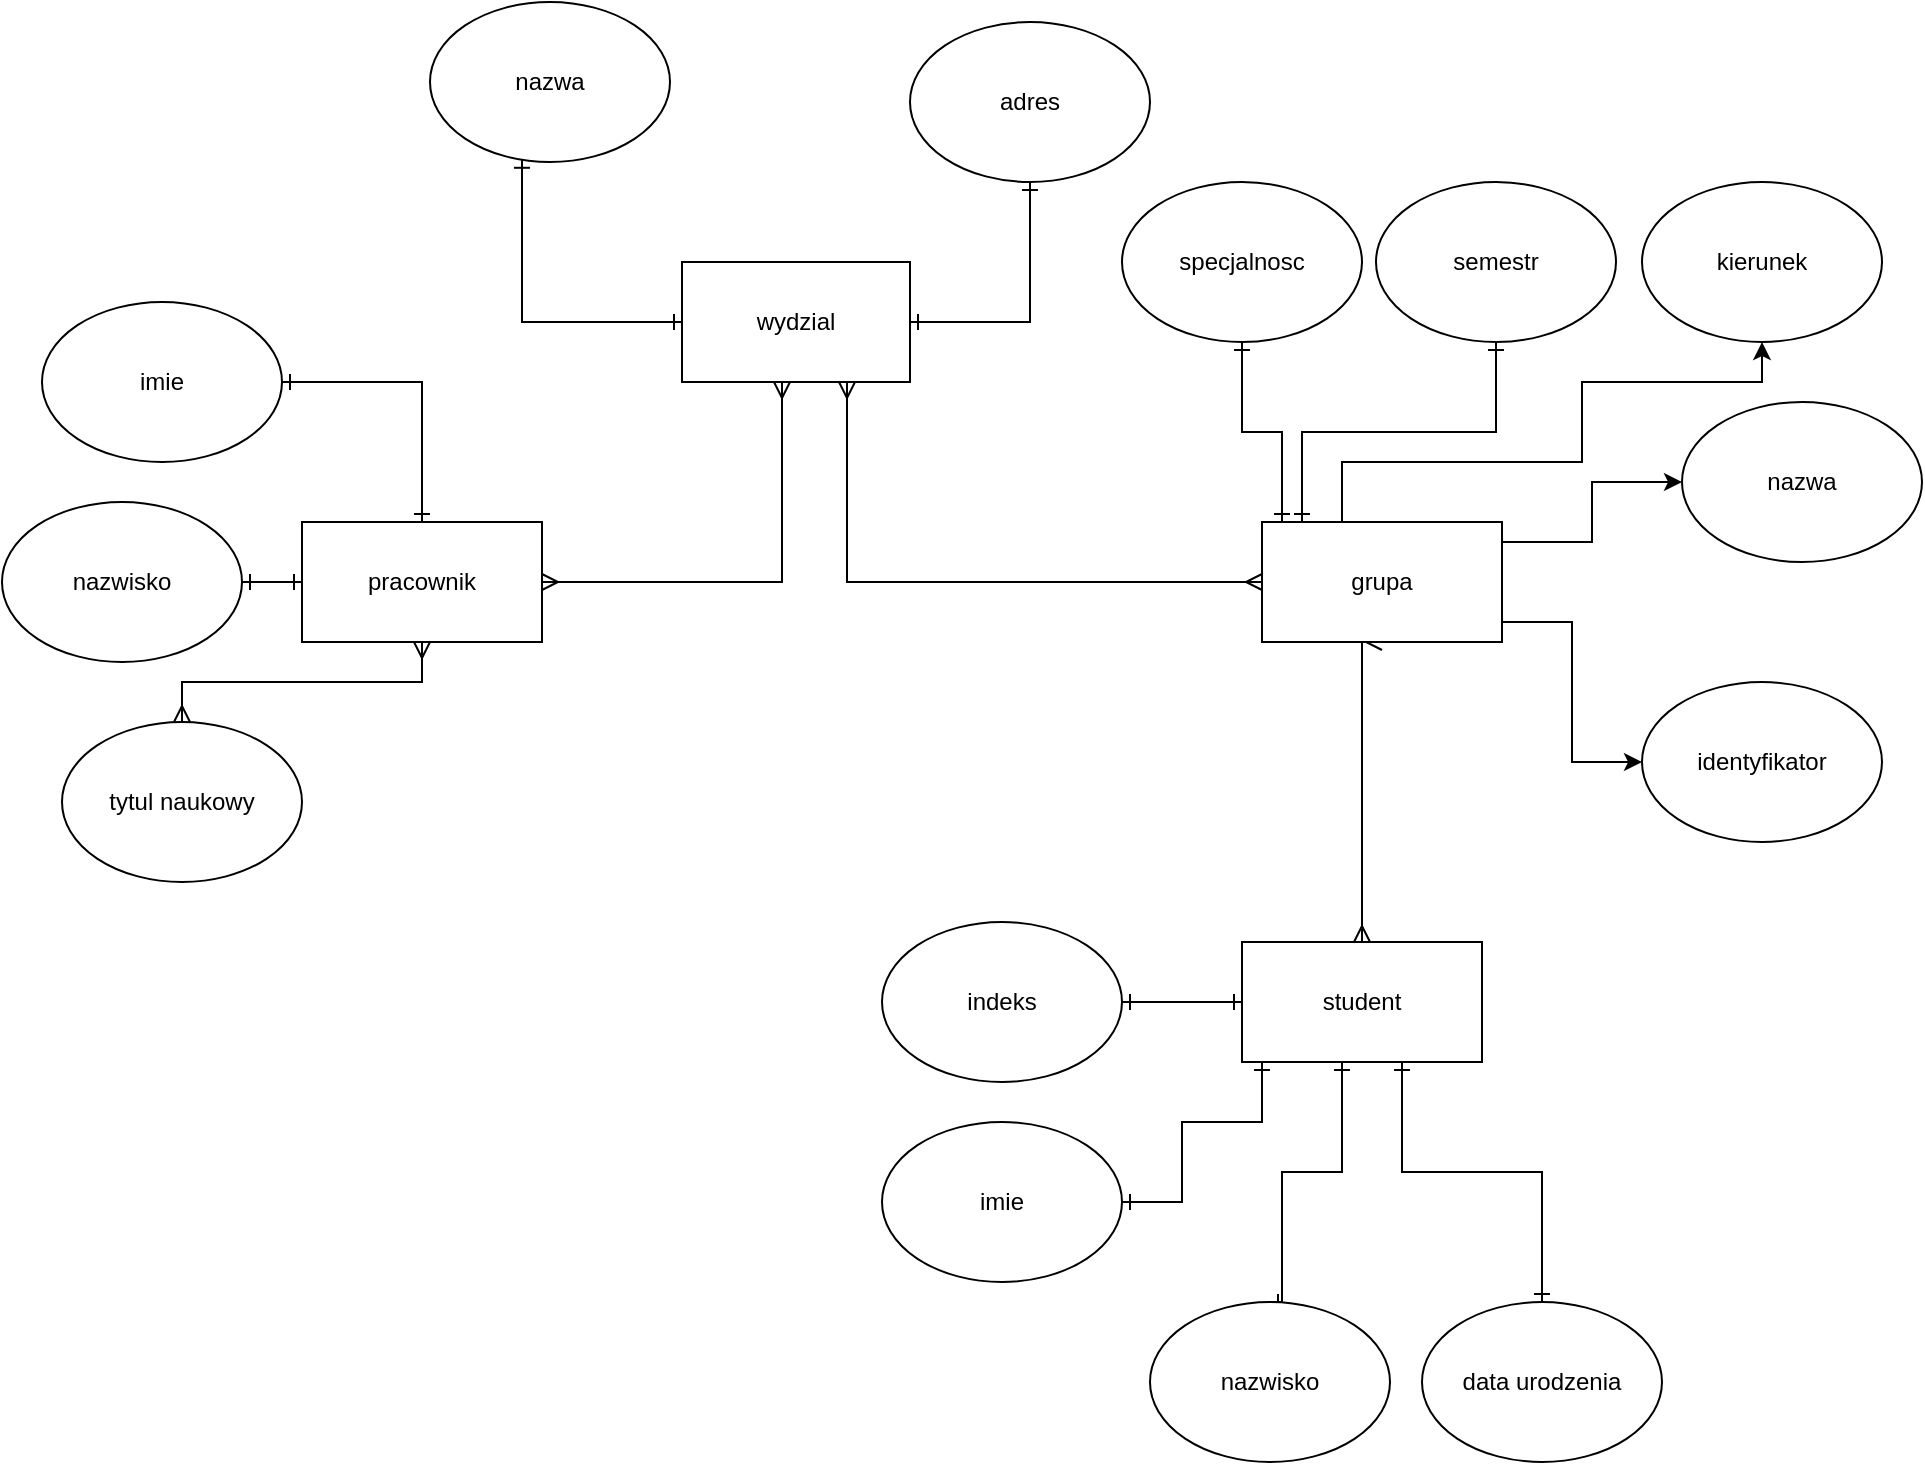 <mxfile version="22.0.4" type="device">
  <diagram name="Strona-1" id="CJGg0fWc6DchRFF4mzoJ">
    <mxGraphModel dx="1434" dy="758" grid="1" gridSize="10" guides="1" tooltips="1" connect="1" arrows="1" fold="1" page="1" pageScale="1" pageWidth="827" pageHeight="1169" math="0" shadow="0">
      <root>
        <mxCell id="0" />
        <mxCell id="1" parent="0" />
        <mxCell id="ETTQzNYsxQj3hr1kbfDq-1" value="pracownik" style="rounded=0;whiteSpace=wrap;html=1;" parent="1" vertex="1">
          <mxGeometry x="170" y="370" width="120" height="60" as="geometry" />
        </mxCell>
        <mxCell id="ETTQzNYsxQj3hr1kbfDq-14" style="edgeStyle=orthogonalEdgeStyle;rounded=0;orthogonalLoop=1;jettySize=auto;html=1;entryX=0.5;entryY=0;entryDx=0;entryDy=0;startArrow=ERone;startFill=0;endArrow=ERone;endFill=0;" parent="1" source="ETTQzNYsxQj3hr1kbfDq-2" target="ETTQzNYsxQj3hr1kbfDq-1" edge="1">
          <mxGeometry relative="1" as="geometry">
            <mxPoint x="230" y="360" as="targetPoint" />
          </mxGeometry>
        </mxCell>
        <mxCell id="ETTQzNYsxQj3hr1kbfDq-2" value="imie" style="ellipse;whiteSpace=wrap;html=1;" parent="1" vertex="1">
          <mxGeometry x="40" y="260" width="120" height="80" as="geometry" />
        </mxCell>
        <mxCell id="ETTQzNYsxQj3hr1kbfDq-6" style="edgeStyle=orthogonalEdgeStyle;rounded=0;orthogonalLoop=1;jettySize=auto;html=1;entryX=0;entryY=0.5;entryDx=0;entryDy=0;endArrow=ERone;endFill=0;startArrow=ERone;startFill=0;" parent="1" source="ETTQzNYsxQj3hr1kbfDq-3" target="ETTQzNYsxQj3hr1kbfDq-1" edge="1">
          <mxGeometry relative="1" as="geometry" />
        </mxCell>
        <mxCell id="ETTQzNYsxQj3hr1kbfDq-3" value="nazwisko" style="ellipse;whiteSpace=wrap;html=1;" parent="1" vertex="1">
          <mxGeometry x="20" y="360" width="120" height="80" as="geometry" />
        </mxCell>
        <mxCell id="ETTQzNYsxQj3hr1kbfDq-9" style="edgeStyle=orthogonalEdgeStyle;rounded=0;orthogonalLoop=1;jettySize=auto;html=1;exitX=0.5;exitY=0;exitDx=0;exitDy=0;startArrow=ERmany;startFill=0;endArrow=ERmany;endFill=0;" parent="1" source="ETTQzNYsxQj3hr1kbfDq-4" target="ETTQzNYsxQj3hr1kbfDq-1" edge="1">
          <mxGeometry relative="1" as="geometry" />
        </mxCell>
        <mxCell id="ETTQzNYsxQj3hr1kbfDq-4" value="tytul naukowy" style="ellipse;whiteSpace=wrap;html=1;" parent="1" vertex="1">
          <mxGeometry x="50" y="470" width="120" height="80" as="geometry" />
        </mxCell>
        <mxCell id="ETTQzNYsxQj3hr1kbfDq-33" style="edgeStyle=orthogonalEdgeStyle;rounded=0;orthogonalLoop=1;jettySize=auto;html=1;entryX=1;entryY=0.5;entryDx=0;entryDy=0;startArrow=ERmany;startFill=0;endArrow=ERmany;endFill=0;" parent="1" source="ETTQzNYsxQj3hr1kbfDq-17" target="ETTQzNYsxQj3hr1kbfDq-1" edge="1">
          <mxGeometry relative="1" as="geometry">
            <Array as="points">
              <mxPoint x="410" y="400" />
            </Array>
          </mxGeometry>
        </mxCell>
        <mxCell id="ETTQzNYsxQj3hr1kbfDq-17" value="wydzial" style="rounded=0;whiteSpace=wrap;html=1;" parent="1" vertex="1">
          <mxGeometry x="360" y="240" width="114" height="60" as="geometry" />
        </mxCell>
        <mxCell id="ETTQzNYsxQj3hr1kbfDq-27" style="edgeStyle=orthogonalEdgeStyle;rounded=0;orthogonalLoop=1;jettySize=auto;html=1;entryX=0;entryY=0.5;entryDx=0;entryDy=0;startArrow=ERone;startFill=0;endArrow=ERone;endFill=0;" parent="1" source="ETTQzNYsxQj3hr1kbfDq-18" target="ETTQzNYsxQj3hr1kbfDq-17" edge="1">
          <mxGeometry relative="1" as="geometry">
            <Array as="points">
              <mxPoint x="280" y="270" />
            </Array>
          </mxGeometry>
        </mxCell>
        <mxCell id="ETTQzNYsxQj3hr1kbfDq-18" value="nazwa" style="ellipse;whiteSpace=wrap;html=1;" parent="1" vertex="1">
          <mxGeometry x="234" y="110" width="120" height="80" as="geometry" />
        </mxCell>
        <mxCell id="ETTQzNYsxQj3hr1kbfDq-22" style="edgeStyle=orthogonalEdgeStyle;rounded=0;orthogonalLoop=1;jettySize=auto;html=1;entryX=1;entryY=0.5;entryDx=0;entryDy=0;endArrow=ERone;endFill=0;startArrow=ERone;startFill=0;" parent="1" source="ETTQzNYsxQj3hr1kbfDq-20" target="ETTQzNYsxQj3hr1kbfDq-17" edge="1">
          <mxGeometry relative="1" as="geometry" />
        </mxCell>
        <mxCell id="ETTQzNYsxQj3hr1kbfDq-20" value="adres" style="ellipse;whiteSpace=wrap;html=1;" parent="1" vertex="1">
          <mxGeometry x="474" y="120" width="120" height="80" as="geometry" />
        </mxCell>
        <mxCell id="ETTQzNYsxQj3hr1kbfDq-31" style="edgeStyle=orthogonalEdgeStyle;rounded=0;orthogonalLoop=1;jettySize=auto;html=1;entryX=0.5;entryY=1;entryDx=0;entryDy=0;startArrow=ERmany;startFill=0;endArrow=ERmany;endFill=0;" parent="1" source="ETTQzNYsxQj3hr1kbfDq-29" target="ETTQzNYsxQj3hr1kbfDq-30" edge="1">
          <mxGeometry relative="1" as="geometry">
            <mxPoint x="690" y="460" as="targetPoint" />
            <Array as="points">
              <mxPoint x="700" y="430" />
            </Array>
          </mxGeometry>
        </mxCell>
        <mxCell id="ETTQzNYsxQj3hr1kbfDq-42" style="edgeStyle=orthogonalEdgeStyle;rounded=0;orthogonalLoop=1;jettySize=auto;html=1;entryX=1;entryY=0.5;entryDx=0;entryDy=0;startArrow=ERone;startFill=0;endArrow=ERone;endFill=0;" parent="1" source="ETTQzNYsxQj3hr1kbfDq-29" target="ETTQzNYsxQj3hr1kbfDq-37" edge="1">
          <mxGeometry relative="1" as="geometry">
            <mxPoint x="590" y="610" as="targetPoint" />
          </mxGeometry>
        </mxCell>
        <mxCell id="ETTQzNYsxQj3hr1kbfDq-43" style="edgeStyle=orthogonalEdgeStyle;rounded=0;orthogonalLoop=1;jettySize=auto;html=1;entryX=0.5;entryY=0;entryDx=0;entryDy=0;startArrow=ERone;startFill=0;endArrow=ERone;endFill=0;" parent="1" source="ETTQzNYsxQj3hr1kbfDq-29" target="ETTQzNYsxQj3hr1kbfDq-41" edge="1">
          <mxGeometry relative="1" as="geometry">
            <mxPoint x="760" y="740" as="targetPoint" />
            <Array as="points">
              <mxPoint x="720" y="695" />
              <mxPoint x="790" y="695" />
            </Array>
          </mxGeometry>
        </mxCell>
        <mxCell id="ETTQzNYsxQj3hr1kbfDq-44" style="edgeStyle=orthogonalEdgeStyle;rounded=0;orthogonalLoop=1;jettySize=auto;html=1;entryX=0.5;entryY=0;entryDx=0;entryDy=0;startArrow=ERone;startFill=0;endArrow=ERone;endFill=0;" parent="1" source="ETTQzNYsxQj3hr1kbfDq-29" target="ETTQzNYsxQj3hr1kbfDq-39" edge="1">
          <mxGeometry relative="1" as="geometry">
            <Array as="points">
              <mxPoint x="690" y="695" />
              <mxPoint x="660" y="695" />
              <mxPoint x="660" y="760" />
            </Array>
          </mxGeometry>
        </mxCell>
        <mxCell id="ETTQzNYsxQj3hr1kbfDq-48" style="edgeStyle=orthogonalEdgeStyle;rounded=0;orthogonalLoop=1;jettySize=auto;html=1;entryX=1;entryY=0.5;entryDx=0;entryDy=0;startArrow=ERone;startFill=0;endArrow=ERone;endFill=0;" parent="1" source="ETTQzNYsxQj3hr1kbfDq-29" target="ETTQzNYsxQj3hr1kbfDq-38" edge="1">
          <mxGeometry relative="1" as="geometry">
            <Array as="points">
              <mxPoint x="650" y="670" />
              <mxPoint x="610" y="670" />
              <mxPoint x="610" y="710" />
            </Array>
          </mxGeometry>
        </mxCell>
        <mxCell id="ETTQzNYsxQj3hr1kbfDq-29" value="student" style="rounded=0;whiteSpace=wrap;html=1;" parent="1" vertex="1">
          <mxGeometry x="640" y="580" width="120" height="60" as="geometry" />
        </mxCell>
        <mxCell id="ETTQzNYsxQj3hr1kbfDq-32" style="edgeStyle=orthogonalEdgeStyle;rounded=0;orthogonalLoop=1;jettySize=auto;html=1;entryX=0.5;entryY=1;entryDx=0;entryDy=0;endArrow=ERmany;endFill=0;startArrow=ERmany;startFill=0;exitX=0;exitY=0.5;exitDx=0;exitDy=0;" parent="1" source="ETTQzNYsxQj3hr1kbfDq-30" edge="1">
          <mxGeometry relative="1" as="geometry">
            <mxPoint x="640" y="410" as="sourcePoint" />
            <mxPoint x="442.5" y="300" as="targetPoint" />
            <Array as="points">
              <mxPoint x="443" y="400" />
            </Array>
          </mxGeometry>
        </mxCell>
        <mxCell id="ETTQzNYsxQj3hr1kbfDq-91" style="edgeStyle=orthogonalEdgeStyle;rounded=0;orthogonalLoop=1;jettySize=auto;html=1;entryX=0.5;entryY=1;entryDx=0;entryDy=0;startArrow=ERone;startFill=0;endArrow=ERone;endFill=0;" parent="1" source="ETTQzNYsxQj3hr1kbfDq-30" target="ETTQzNYsxQj3hr1kbfDq-54" edge="1">
          <mxGeometry relative="1" as="geometry">
            <mxPoint x="630" y="290" as="targetPoint" />
            <Array as="points">
              <mxPoint x="660" y="325" />
              <mxPoint x="640" y="325" />
            </Array>
          </mxGeometry>
        </mxCell>
        <mxCell id="ETTQzNYsxQj3hr1kbfDq-93" style="edgeStyle=orthogonalEdgeStyle;rounded=0;orthogonalLoop=1;jettySize=auto;html=1;entryX=0.5;entryY=1;entryDx=0;entryDy=0;startArrow=ERone;startFill=0;endArrow=ERone;endFill=0;" parent="1" source="ETTQzNYsxQj3hr1kbfDq-30" target="ETTQzNYsxQj3hr1kbfDq-53" edge="1">
          <mxGeometry relative="1" as="geometry">
            <mxPoint x="760" y="290" as="targetPoint" />
            <Array as="points">
              <mxPoint x="670" y="325" />
              <mxPoint x="767" y="325" />
            </Array>
          </mxGeometry>
        </mxCell>
        <mxCell id="ETTQzNYsxQj3hr1kbfDq-95" style="edgeStyle=orthogonalEdgeStyle;rounded=0;orthogonalLoop=1;jettySize=auto;html=1;" parent="1" source="ETTQzNYsxQj3hr1kbfDq-30" target="ETTQzNYsxQj3hr1kbfDq-52" edge="1">
          <mxGeometry relative="1" as="geometry">
            <Array as="points">
              <mxPoint x="690" y="340" />
              <mxPoint x="810" y="340" />
              <mxPoint x="810" y="300" />
              <mxPoint x="900" y="300" />
            </Array>
          </mxGeometry>
        </mxCell>
        <mxCell id="ETTQzNYsxQj3hr1kbfDq-103" style="edgeStyle=orthogonalEdgeStyle;rounded=0;orthogonalLoop=1;jettySize=auto;html=1;" parent="1" source="ETTQzNYsxQj3hr1kbfDq-30" target="ETTQzNYsxQj3hr1kbfDq-51" edge="1">
          <mxGeometry relative="1" as="geometry">
            <Array as="points">
              <mxPoint x="815" y="380" />
              <mxPoint x="815" y="350" />
            </Array>
          </mxGeometry>
        </mxCell>
        <mxCell id="ETTQzNYsxQj3hr1kbfDq-104" style="edgeStyle=orthogonalEdgeStyle;rounded=0;orthogonalLoop=1;jettySize=auto;html=1;entryX=0;entryY=0.5;entryDx=0;entryDy=0;" parent="1" source="ETTQzNYsxQj3hr1kbfDq-30" target="ETTQzNYsxQj3hr1kbfDq-40" edge="1">
          <mxGeometry relative="1" as="geometry">
            <Array as="points">
              <mxPoint x="805" y="420" />
              <mxPoint x="805" y="490" />
            </Array>
          </mxGeometry>
        </mxCell>
        <mxCell id="ETTQzNYsxQj3hr1kbfDq-30" value="grupa" style="rounded=0;whiteSpace=wrap;html=1;" parent="1" vertex="1">
          <mxGeometry x="650" y="370" width="120" height="60" as="geometry" />
        </mxCell>
        <mxCell id="ETTQzNYsxQj3hr1kbfDq-37" value="indeks" style="ellipse;whiteSpace=wrap;html=1;" parent="1" vertex="1">
          <mxGeometry x="460" y="570" width="120" height="80" as="geometry" />
        </mxCell>
        <mxCell id="ETTQzNYsxQj3hr1kbfDq-38" value="imie" style="ellipse;whiteSpace=wrap;html=1;" parent="1" vertex="1">
          <mxGeometry x="460" y="670" width="120" height="80" as="geometry" />
        </mxCell>
        <mxCell id="ETTQzNYsxQj3hr1kbfDq-39" value="nazwisko" style="ellipse;whiteSpace=wrap;html=1;" parent="1" vertex="1">
          <mxGeometry x="594" y="760" width="120" height="80" as="geometry" />
        </mxCell>
        <mxCell id="ETTQzNYsxQj3hr1kbfDq-40" value="identyfikator" style="ellipse;whiteSpace=wrap;html=1;" parent="1" vertex="1">
          <mxGeometry x="840" y="450" width="120" height="80" as="geometry" />
        </mxCell>
        <mxCell id="ETTQzNYsxQj3hr1kbfDq-41" value="data urodzenia" style="ellipse;whiteSpace=wrap;html=1;" parent="1" vertex="1">
          <mxGeometry x="730" y="760" width="120" height="80" as="geometry" />
        </mxCell>
        <mxCell id="ETTQzNYsxQj3hr1kbfDq-51" value="nazwa" style="ellipse;whiteSpace=wrap;html=1;" parent="1" vertex="1">
          <mxGeometry x="860" y="310" width="120" height="80" as="geometry" />
        </mxCell>
        <mxCell id="ETTQzNYsxQj3hr1kbfDq-52" value="kierunek" style="ellipse;whiteSpace=wrap;html=1;" parent="1" vertex="1">
          <mxGeometry x="840" y="200" width="120" height="80" as="geometry" />
        </mxCell>
        <mxCell id="ETTQzNYsxQj3hr1kbfDq-53" value="semestr" style="ellipse;whiteSpace=wrap;html=1;" parent="1" vertex="1">
          <mxGeometry x="707" y="200" width="120" height="80" as="geometry" />
        </mxCell>
        <mxCell id="ETTQzNYsxQj3hr1kbfDq-54" value="specjalnosc" style="ellipse;whiteSpace=wrap;html=1;" parent="1" vertex="1">
          <mxGeometry x="580" y="200" width="120" height="80" as="geometry" />
        </mxCell>
      </root>
    </mxGraphModel>
  </diagram>
</mxfile>
